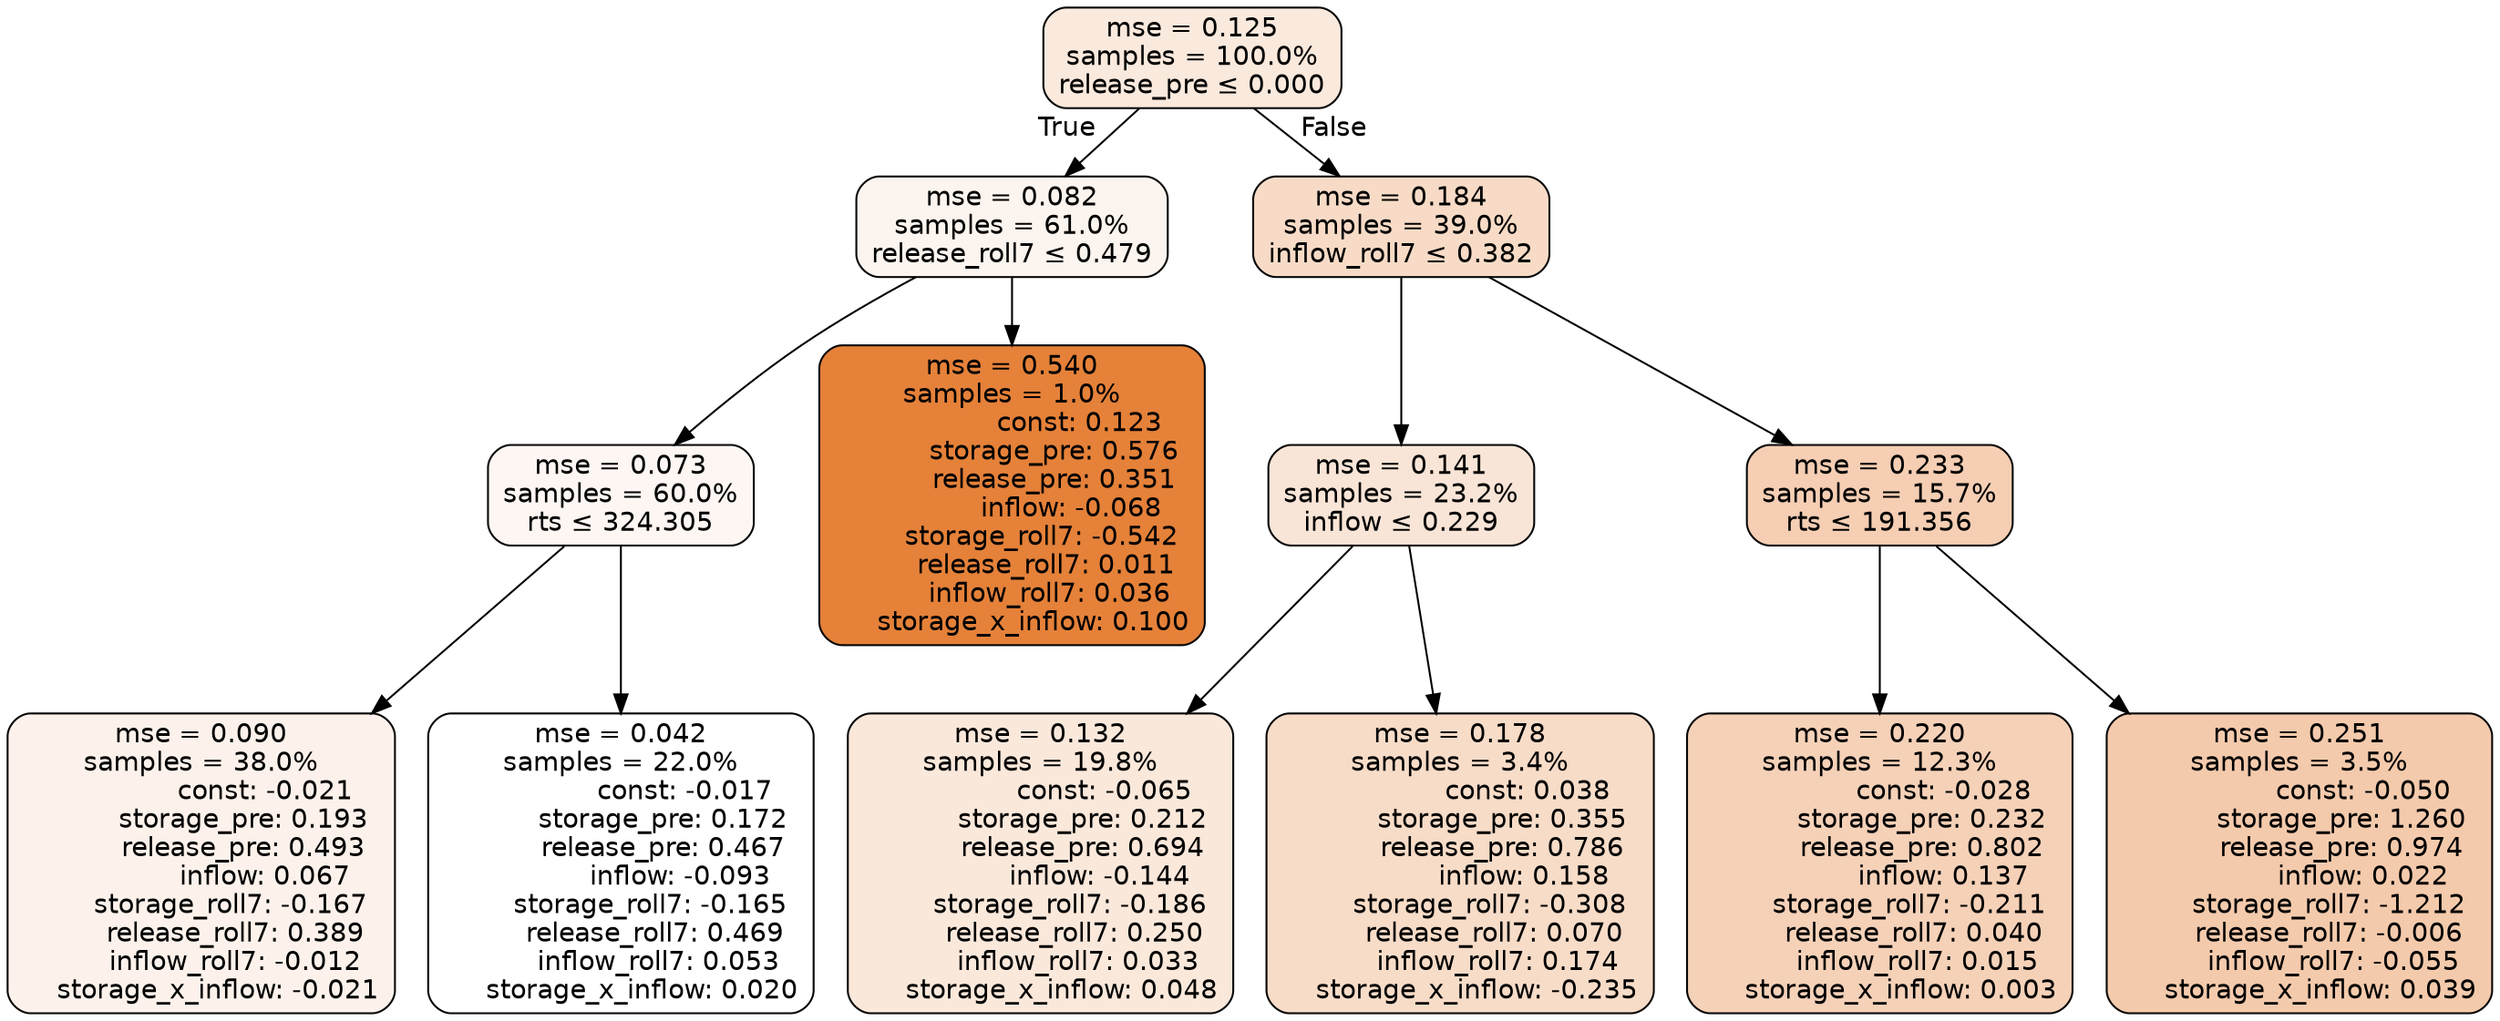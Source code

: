 digraph tree {
bgcolor="transparent"
node [shape=rectangle, style="filled, rounded", color="black", fontname=helvetica] ;
edge [fontname=helvetica] ;
	"0" [label="mse = 0.125
samples = 100.0%
release_pre &le; 0.000", fillcolor="#fae9dd"]
	"1" [label="mse = 0.082
samples = 61.0%
release_roll7 &le; 0.479", fillcolor="#fcf4ee"]
	"2" [label="mse = 0.073
samples = 60.0%
rts &le; 324.305", fillcolor="#fdf6f2"]
	"3" [label="mse = 0.090
samples = 38.0%
               const: -0.021
          storage_pre: 0.193
          release_pre: 0.493
               inflow: 0.067
       storage_roll7: -0.167
        release_roll7: 0.389
        inflow_roll7: -0.012
    storage_x_inflow: -0.021", fillcolor="#fcf2eb"]
	"4" [label="mse = 0.042
samples = 22.0%
               const: -0.017
          storage_pre: 0.172
          release_pre: 0.467
              inflow: -0.093
       storage_roll7: -0.165
        release_roll7: 0.469
         inflow_roll7: 0.053
     storage_x_inflow: 0.020", fillcolor="#ffffff"]
	"5" [label="mse = 0.540
samples = 1.0%
                const: 0.123
          storage_pre: 0.576
          release_pre: 0.351
              inflow: -0.068
       storage_roll7: -0.542
        release_roll7: 0.011
         inflow_roll7: 0.036
     storage_x_inflow: 0.100", fillcolor="#e58139"]
	"6" [label="mse = 0.184
samples = 39.0%
inflow_roll7 &le; 0.382", fillcolor="#f7dbc6"]
	"7" [label="mse = 0.141
samples = 23.2%
inflow &le; 0.229", fillcolor="#f9e5d7"]
	"8" [label="mse = 0.132
samples = 19.8%
               const: -0.065
          storage_pre: 0.212
          release_pre: 0.694
              inflow: -0.144
       storage_roll7: -0.186
        release_roll7: 0.250
         inflow_roll7: 0.033
     storage_x_inflow: 0.048", fillcolor="#fae8db"]
	"9" [label="mse = 0.178
samples = 3.4%
                const: 0.038
          storage_pre: 0.355
          release_pre: 0.786
               inflow: 0.158
       storage_roll7: -0.308
        release_roll7: 0.070
         inflow_roll7: 0.174
    storage_x_inflow: -0.235", fillcolor="#f7dcc8"]
	"10" [label="mse = 0.233
samples = 15.7%
rts &le; 191.356", fillcolor="#f5ceb3"]
	"11" [label="mse = 0.220
samples = 12.3%
               const: -0.028
          storage_pre: 0.232
          release_pre: 0.802
               inflow: 0.137
       storage_roll7: -0.211
        release_roll7: 0.040
         inflow_roll7: 0.015
     storage_x_inflow: 0.003", fillcolor="#f5d1b8"]
	"12" [label="mse = 0.251
samples = 3.5%
               const: -0.050
          storage_pre: 1.260
          release_pre: 0.974
               inflow: 0.022
       storage_roll7: -1.212
       release_roll7: -0.006
        inflow_roll7: -0.055
     storage_x_inflow: 0.039", fillcolor="#f4caac"]

	"0" -> "1" [labeldistance=2.5, labelangle=45, headlabel="True"]
	"1" -> "2"
	"2" -> "3"
	"2" -> "4"
	"1" -> "5"
	"0" -> "6" [labeldistance=2.5, labelangle=-45, headlabel="False"]
	"6" -> "7"
	"7" -> "8"
	"7" -> "9"
	"6" -> "10"
	"10" -> "11"
	"10" -> "12"
}